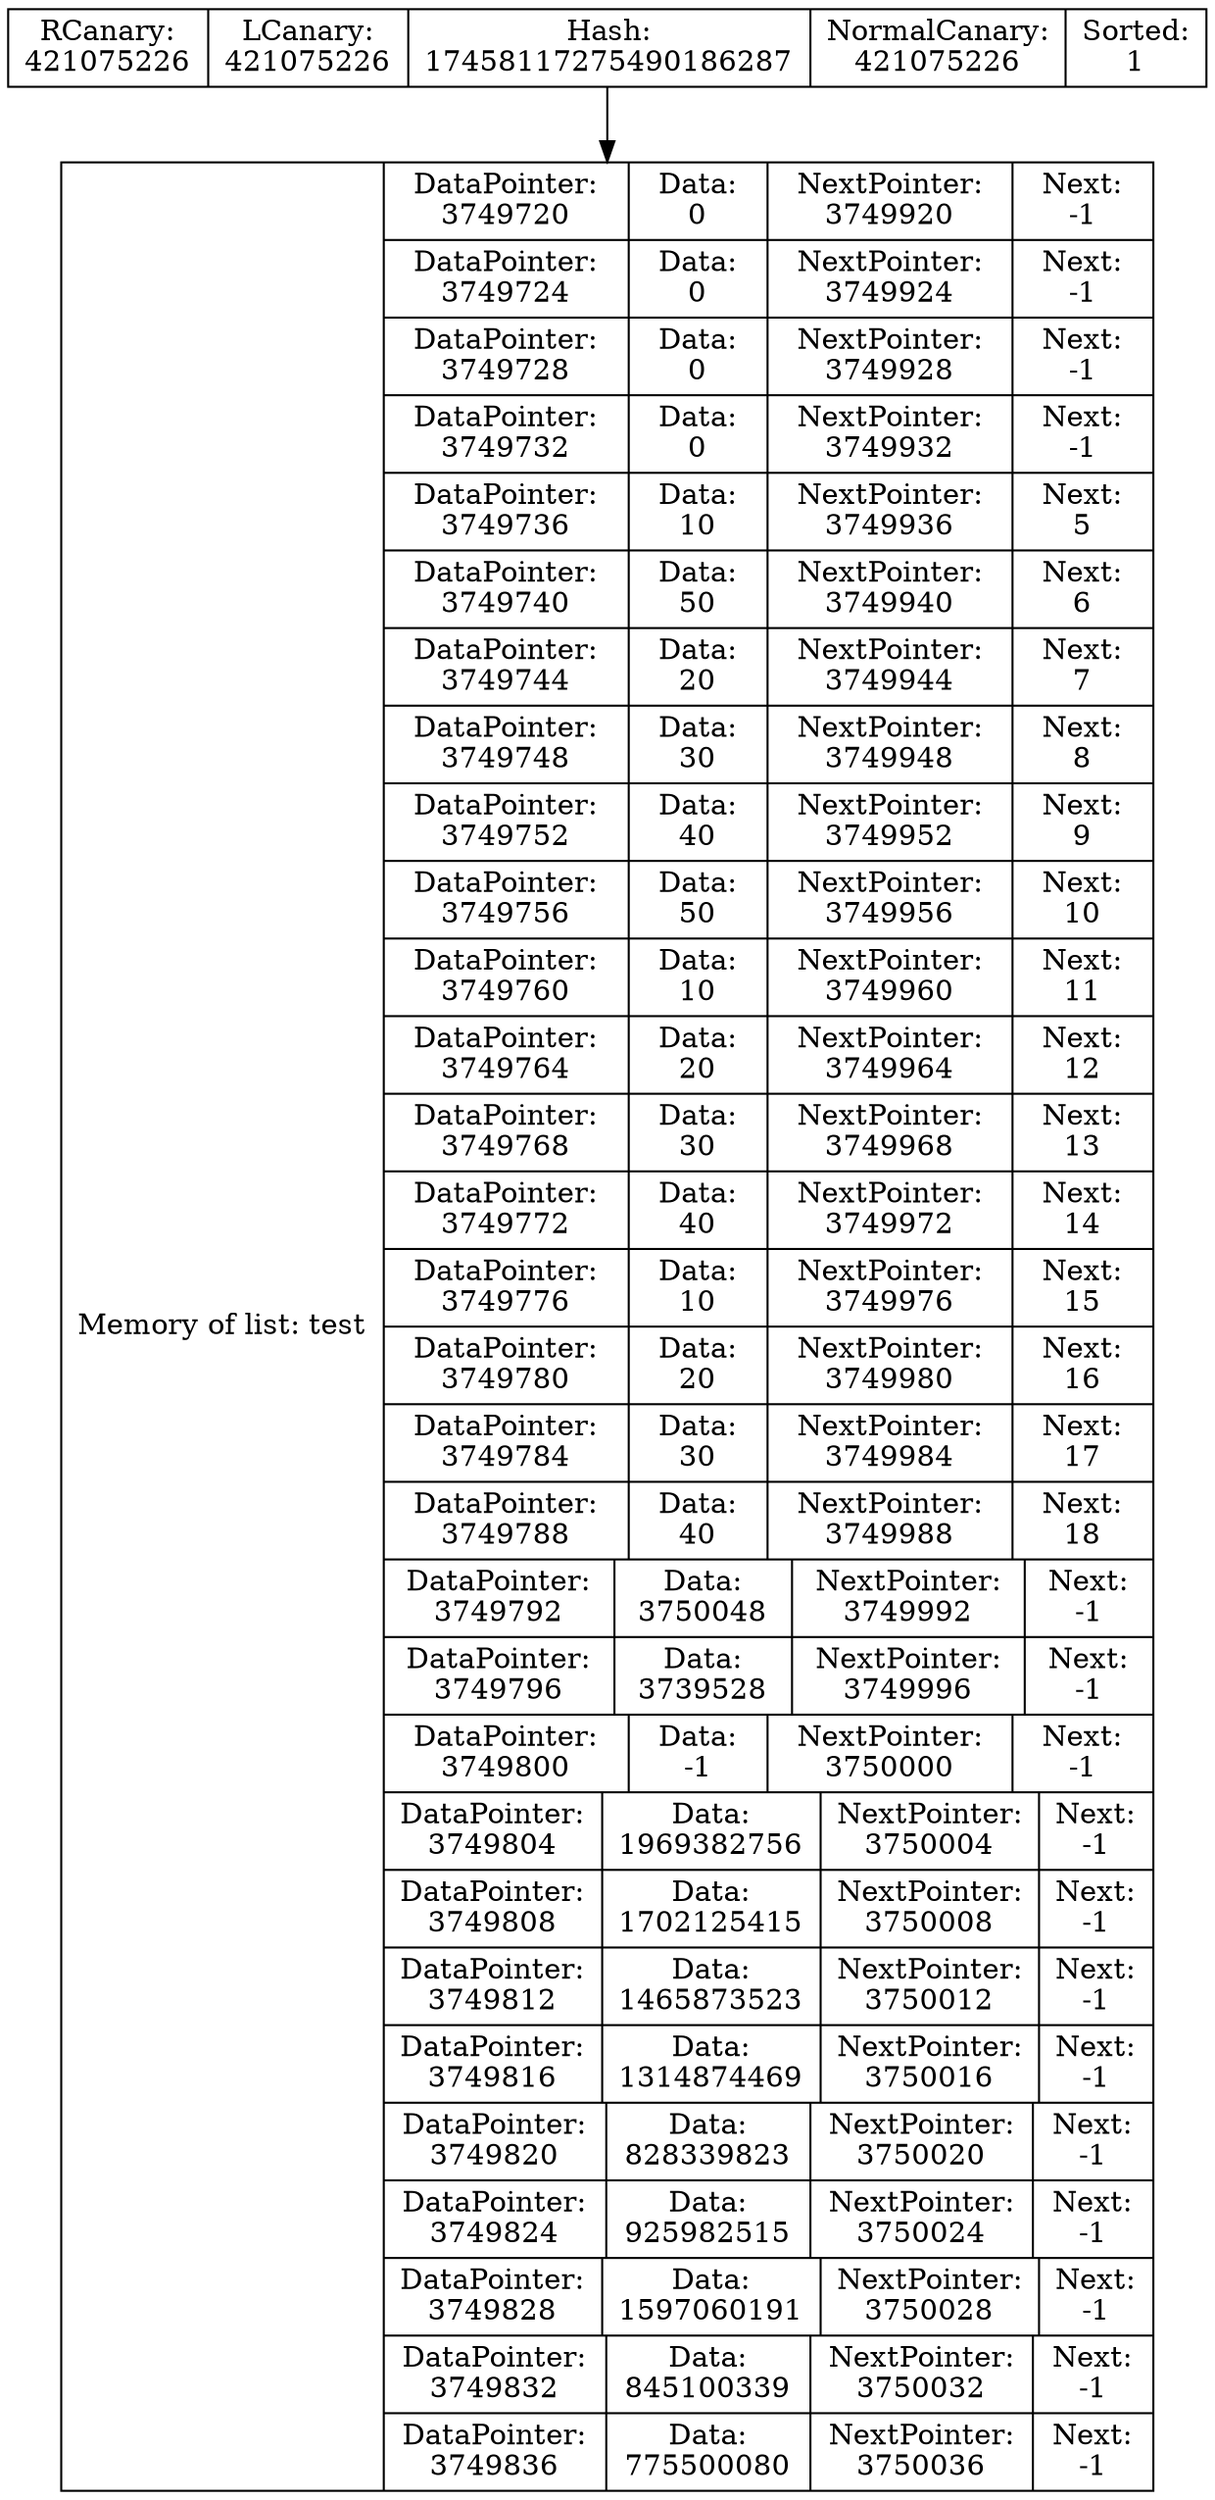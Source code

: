 digraph G{
data [shape=record,label="{Memory of list: test} | {{DataPointer:\n3749720 | Data:\n0 | NextPointer:\n3749920 | Next:\n-1}
| {DataPointer:\n3749724 | Data:\n0 | NextPointer:\n3749924 | Next:\n-1}
| {DataPointer:\n3749728 | Data:\n0 | NextPointer:\n3749928 | Next:\n-1}
| {DataPointer:\n3749732 | Data:\n0 | NextPointer:\n3749932 | Next:\n-1}
| {DataPointer:\n3749736 | Data:\n10 | NextPointer:\n3749936 | Next:\n5}
| {DataPointer:\n3749740 | Data:\n50 | NextPointer:\n3749940 | Next:\n6}
| {DataPointer:\n3749744 | Data:\n20 | NextPointer:\n3749944 | Next:\n7}
| {DataPointer:\n3749748 | Data:\n30 | NextPointer:\n3749948 | Next:\n8}
| {DataPointer:\n3749752 | Data:\n40 | NextPointer:\n3749952 | Next:\n9}
| {DataPointer:\n3749756 | Data:\n50 | NextPointer:\n3749956 | Next:\n10}
| {DataPointer:\n3749760 | Data:\n10 | NextPointer:\n3749960 | Next:\n11}
| {DataPointer:\n3749764 | Data:\n20 | NextPointer:\n3749964 | Next:\n12}
| {DataPointer:\n3749768 | Data:\n30 | NextPointer:\n3749968 | Next:\n13}
| {DataPointer:\n3749772 | Data:\n40 | NextPointer:\n3749972 | Next:\n14}
| {DataPointer:\n3749776 | Data:\n10 | NextPointer:\n3749976 | Next:\n15}
| {DataPointer:\n3749780 | Data:\n20 | NextPointer:\n3749980 | Next:\n16}
| {DataPointer:\n3749784 | Data:\n30 | NextPointer:\n3749984 | Next:\n17}
| {DataPointer:\n3749788 | Data:\n40 | NextPointer:\n3749988 | Next:\n18}
| {DataPointer:\n3749792 | Data:\n3750048 | NextPointer:\n3749992 | Next:\n-1}
| {DataPointer:\n3749796 | Data:\n3739528 | NextPointer:\n3749996 | Next:\n-1}
| {DataPointer:\n3749800 | Data:\n-1 | NextPointer:\n3750000 | Next:\n-1}
| {DataPointer:\n3749804 | Data:\n1969382756 | NextPointer:\n3750004 | Next:\n-1}
| {DataPointer:\n3749808 | Data:\n1702125415 | NextPointer:\n3750008 | Next:\n-1}
| {DataPointer:\n3749812 | Data:\n1465873523 | NextPointer:\n3750012 | Next:\n-1}
| {DataPointer:\n3749816 | Data:\n1314874469 | NextPointer:\n3750016 | Next:\n-1}
| {DataPointer:\n3749820 | Data:\n828339823 | NextPointer:\n3750020 | Next:\n-1}
| {DataPointer:\n3749824 | Data:\n925982515 | NextPointer:\n3750024 | Next:\n-1}
| {DataPointer:\n3749828 | Data:\n1597060191 | NextPointer:\n3750028 | Next:\n-1}
| {DataPointer:\n3749832 | Data:\n845100339 | NextPointer:\n3750032 | Next:\n-1}
| {DataPointer:\n3749836 | Data:\n775500080 | NextPointer:\n3750036 | Next:\n-1}
}"];
Shild [shape=record,label=" RCanary:\n421075226 | LCanary:\n421075226 | Hash:\n17458117275490186287 | NormalCanary:\n421075226 | Sorted:\n1"];
Shild->data
}

